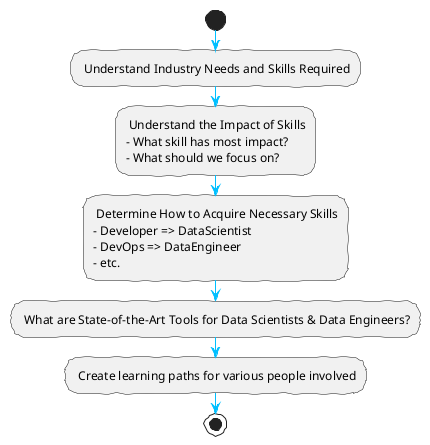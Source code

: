 @startuml

skinparam handwritten true

skinparam sequence {
ArrowColor DeepSkyBlue
ActorBorderColor DeepSkyBlue
LifeLineBorderColor blue
LifeLineBackgroundColor #A9DCDF

ParticipantBorderColor DodgerBlue
ParticipantBackgroundColor DeepSkyBlue

ParticipantFontColor #333

ActorBackgroundColor aqua
ActorFontColor DeepSkyBlue
ActorFontSize 17
ActorFontName Aapex
}


start

: Understand Industry Needs and Skills Required;
: Understand the Impact of Skills
- What skill has most impact?
- What should we focus on?;
: Determine How to Acquire Necessary Skills
- Developer => DataScientist
- DevOps => DataEngineer
- etc.;
: What are State-of-the-Art Tools for Data Scientists & Data Engineers?;
: Create learning paths for various people involved; 


stop

@enduml
